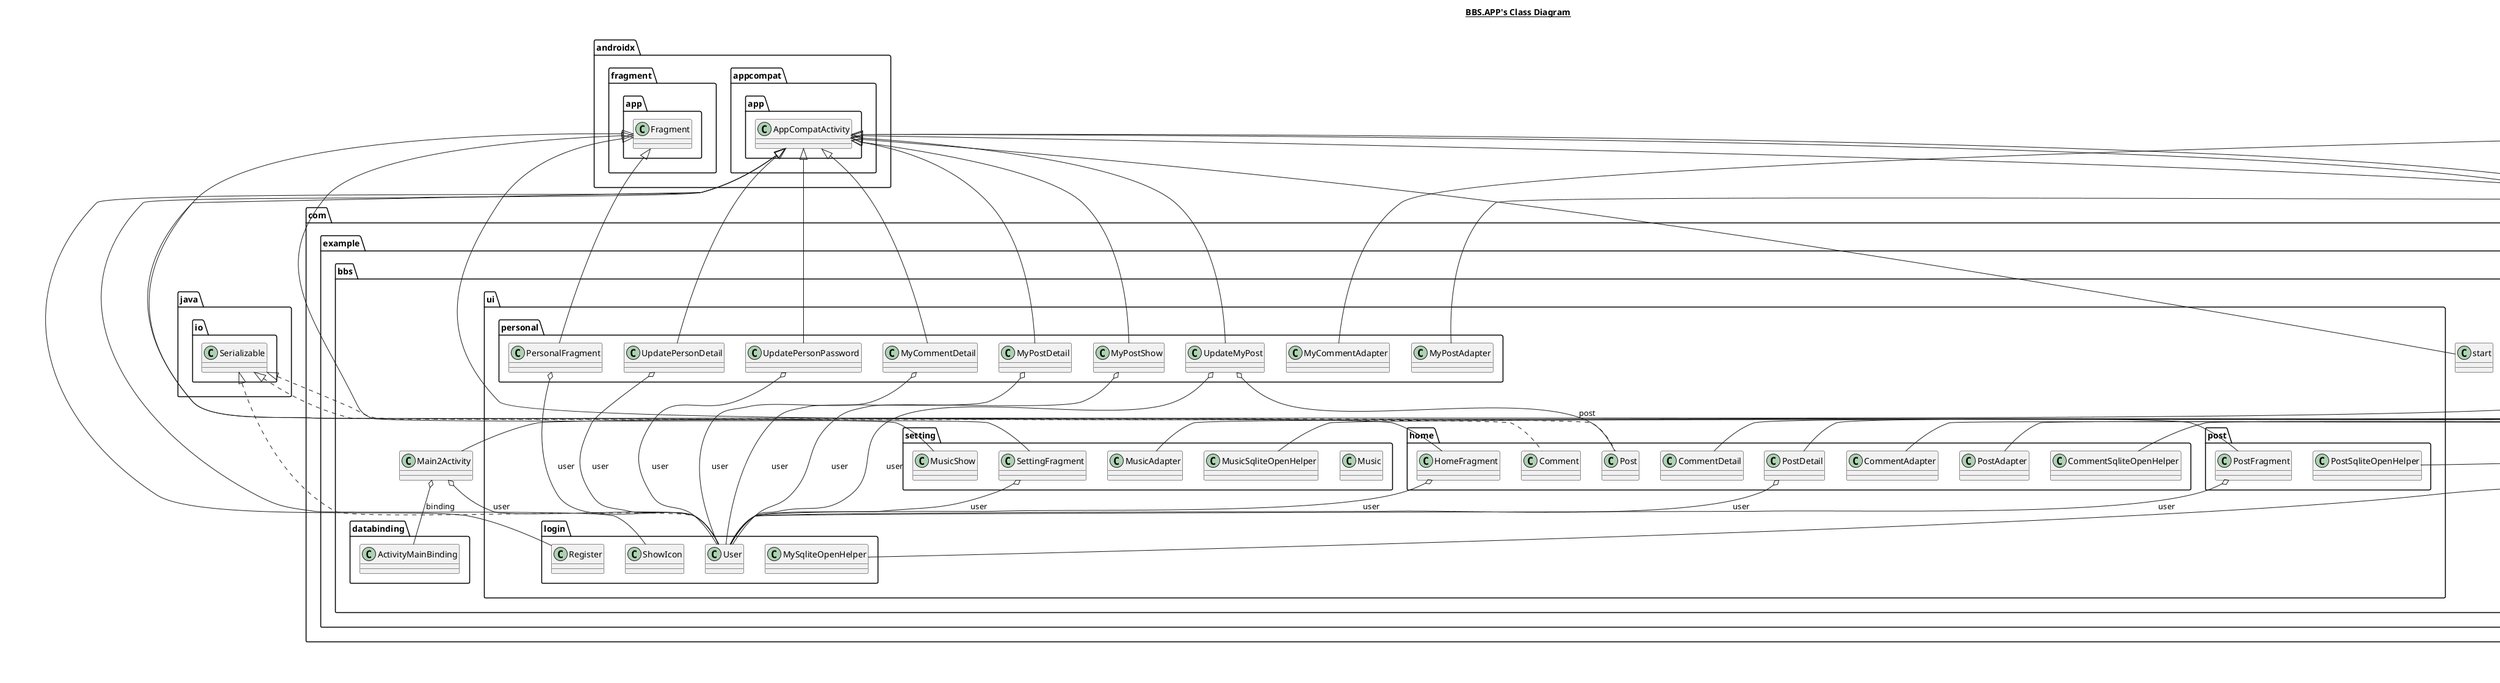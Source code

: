 @startuml

title __BBS.APP's Class Diagram__\n

  namespace com.example.bbs {
    class com.example.bbs.BuildConfig {
    }
  }
  

  namespace com.example.bbs {
    class com.example.bbs.Main2Activity {
    }
  }
  

  namespace com.example.bbs {
    class com.example.bbs.start {
    }
  }
  

  namespace com.example.bbs {
    namespace ui.home {
      class com.example.bbs.ui.home.Comment {
      }
    }
  }
  

  namespace com.example.bbs {
    namespace ui.home {
      class com.example.bbs.ui.home.CommentAdapter {
      }
    }
  }
  

  namespace com.example.bbs {
    namespace ui.home {
      class com.example.bbs.ui.home.CommentDetail {
      }
    }
  }
  

  namespace com.example.bbs {
    namespace ui.home {
      class com.example.bbs.ui.home.CommentSqliteOpenHelper {
      }
    }
  }
  

  namespace com.example.bbs {
    namespace ui.home {
      class com.example.bbs.ui.home.HomeFragment {
      }
    }
  }
  

  namespace com.example.bbs {
    namespace ui.home {
      class com.example.bbs.ui.home.Post {
      }
    }
  }
  

  namespace com.example.bbs {
    namespace ui.home {
      class com.example.bbs.ui.home.PostAdapter {
      }
    }
  }
  

  namespace com.example.bbs {
    namespace ui.home {
      class com.example.bbs.ui.home.PostDetail {
      }
    }
  }
  

  namespace com.example.bbs {
    namespace ui.login {
      class com.example.bbs.ui.login.MySqliteOpenHelper {
      }
    }
  }
  

  namespace com.example.bbs {
    namespace ui.login {
      class com.example.bbs.ui.login.Register {
      }
    }
  }
  

  namespace com.example.bbs {
    namespace ui.login {
      class com.example.bbs.ui.login.ShowIcon {
      }
    }
  }
  

  namespace com.example.bbs {
    namespace ui.login {
      class com.example.bbs.ui.login.User {
      }
    }
  }
  

  namespace com.example.bbs {
    namespace ui.personal {
      class com.example.bbs.ui.personal.MyCommentAdapter {
      }
    }
  }
  

  namespace com.example.bbs {
    namespace ui.personal {
      class com.example.bbs.ui.personal.MyCommentDetail {
      }
    }
  }
  

  namespace com.example.bbs {
    namespace ui.personal {
      class com.example.bbs.ui.personal.MyPostAdapter {
      }
    }
  }
  

  namespace com.example.bbs {
    namespace ui.personal {
      class com.example.bbs.ui.personal.MyPostDetail {
      }
    }
  }
  

  namespace com.example.bbs {
    namespace ui.personal {
      class com.example.bbs.ui.personal.MyPostShow {
      }
    }
  }
  

  namespace com.example.bbs {
    namespace ui.personal {
      class com.example.bbs.ui.personal.PersonalFragment {
      }
    }
  }
  

  namespace com.example.bbs {
    namespace ui.personal {
      class com.example.bbs.ui.personal.UpdateMyPost {
      }
    }
  }
  

  namespace com.example.bbs {
    namespace ui.personal {
      class com.example.bbs.ui.personal.UpdatePersonDetail {
      }
    }
  }
  

  namespace com.example.bbs {
    namespace ui.personal {
      class com.example.bbs.ui.personal.UpdatePersonPassword {
      }
    }
  }
  

  namespace com.example.bbs {
    namespace ui.post {
      class com.example.bbs.ui.post.PostFragment {
      }
    }
  }
  

  namespace com.example.bbs {
    namespace ui.post {
      class com.example.bbs.ui.post.PostSqliteOpenHelper {
      }
    }
  }
  

  namespace com.example.bbs {
    namespace ui.setting {
      class com.example.bbs.ui.setting.Music {
      }
    }
  }
  

  namespace com.example.bbs {
    namespace ui.setting {
      class com.example.bbs.ui.setting.MusicAdapter {
      }
    }
  }
  

  namespace com.example.bbs {
    namespace ui.setting {
      class com.example.bbs.ui.setting.MusicShow {
      }
    }
  }
  

  namespace com.example.bbs {
    namespace ui.setting {
      class com.example.bbs.ui.setting.MusicSqliteOpenHelper {
      }
    }
  }
  

  namespace com.example.bbs {
    namespace ui.setting {
      class com.example.bbs.ui.setting.SettingFragment {
      }
    }
  }
  

  com.example.bbs.Main2Activity -up-|> androidx.appcompat.app.AppCompatActivity
  com.example.bbs.Main2Activity o-- com.example.bbs.ui.login.User : user
  com.example.bbs.Main2Activity o-- com.example.bbs.databinding.ActivityMainBinding : binding
  com.example.bbs.start -up-|> androidx.appcompat.app.AppCompatActivity
  com.example.bbs.ui.home.Comment .up.|> java.io.Serializable
  com.example.bbs.ui.home.CommentAdapter -up-|> android.widget.BaseAdapter
  com.example.bbs.ui.home.CommentDetail -up-|> androidx.appcompat.app.AppCompatActivity
  com.example.bbs.ui.home.CommentSqliteOpenHelper -up-|> android.database.sqlite.SQLiteOpenHelper
  com.example.bbs.ui.home.HomeFragment -up-|> androidx.fragment.app.Fragment
  com.example.bbs.ui.home.HomeFragment o-- com.example.bbs.ui.login.User : user
  com.example.bbs.ui.home.Post .up.|> java.io.Serializable
  com.example.bbs.ui.home.PostAdapter -up-|> android.widget.BaseAdapter
  com.example.bbs.ui.home.PostDetail -up-|> androidx.appcompat.app.AppCompatActivity
  com.example.bbs.ui.home.PostDetail o-- com.example.bbs.ui.login.User : user
  com.example.bbs.ui.login.MySqliteOpenHelper -up-|> android.database.sqlite.SQLiteOpenHelper
  com.example.bbs.ui.login.Register -up-|> androidx.appcompat.app.AppCompatActivity
  com.example.bbs.ui.login.ShowIcon -up-|> androidx.appcompat.app.AppCompatActivity
  com.example.bbs.ui.login.User .up.|> java.io.Serializable
  com.example.bbs.ui.personal.MyCommentAdapter -up-|> android.widget.BaseAdapter
  com.example.bbs.ui.personal.MyCommentDetail -up-|> androidx.appcompat.app.AppCompatActivity
  com.example.bbs.ui.personal.MyCommentDetail o-- com.example.bbs.ui.login.User : user
  com.example.bbs.ui.personal.MyPostAdapter -up-|> android.widget.BaseAdapter
  com.example.bbs.ui.personal.MyPostDetail -up-|> androidx.appcompat.app.AppCompatActivity
  com.example.bbs.ui.personal.MyPostDetail o-- com.example.bbs.ui.login.User : user
  com.example.bbs.ui.personal.MyPostShow -up-|> androidx.appcompat.app.AppCompatActivity
  com.example.bbs.ui.personal.MyPostShow o-- com.example.bbs.ui.login.User : user
  com.example.bbs.ui.personal.PersonalFragment -up-|> androidx.fragment.app.Fragment
  com.example.bbs.ui.personal.PersonalFragment o-- com.example.bbs.ui.login.User : user
  com.example.bbs.ui.personal.UpdateMyPost -up-|> androidx.appcompat.app.AppCompatActivity
  com.example.bbs.ui.personal.UpdateMyPost o-- com.example.bbs.ui.home.Post : post
  com.example.bbs.ui.personal.UpdateMyPost o-- com.example.bbs.ui.login.User : user
  com.example.bbs.ui.personal.UpdatePersonDetail -up-|> androidx.appcompat.app.AppCompatActivity
  com.example.bbs.ui.personal.UpdatePersonDetail o-- com.example.bbs.ui.login.User : user
  com.example.bbs.ui.personal.UpdatePersonPassword -up-|> androidx.appcompat.app.AppCompatActivity
  com.example.bbs.ui.personal.UpdatePersonPassword o-- com.example.bbs.ui.login.User : user
  com.example.bbs.ui.post.PostFragment -up-|> androidx.fragment.app.Fragment
  com.example.bbs.ui.post.PostFragment o-- com.example.bbs.ui.login.User : user
  com.example.bbs.ui.post.PostSqliteOpenHelper -up-|> android.database.sqlite.SQLiteOpenHelper
  com.example.bbs.ui.setting.MusicAdapter -up-|> android.widget.BaseAdapter
  com.example.bbs.ui.setting.MusicShow -up-|> androidx.appcompat.app.AppCompatActivity
  com.example.bbs.ui.setting.MusicSqliteOpenHelper -up-|> android.database.sqlite.SQLiteOpenHelper
  com.example.bbs.ui.setting.SettingFragment -up-|> androidx.fragment.app.Fragment
  com.example.bbs.ui.setting.SettingFragment o-- com.example.bbs.ui.login.User : user


right footer


PlantUML diagram generated by SketchIt! (https://bitbucket.org/pmesmeur/sketch.it)
For more information about this tool, please contact philippe.mesmeur@gmail.com
endfooter

@enduml
